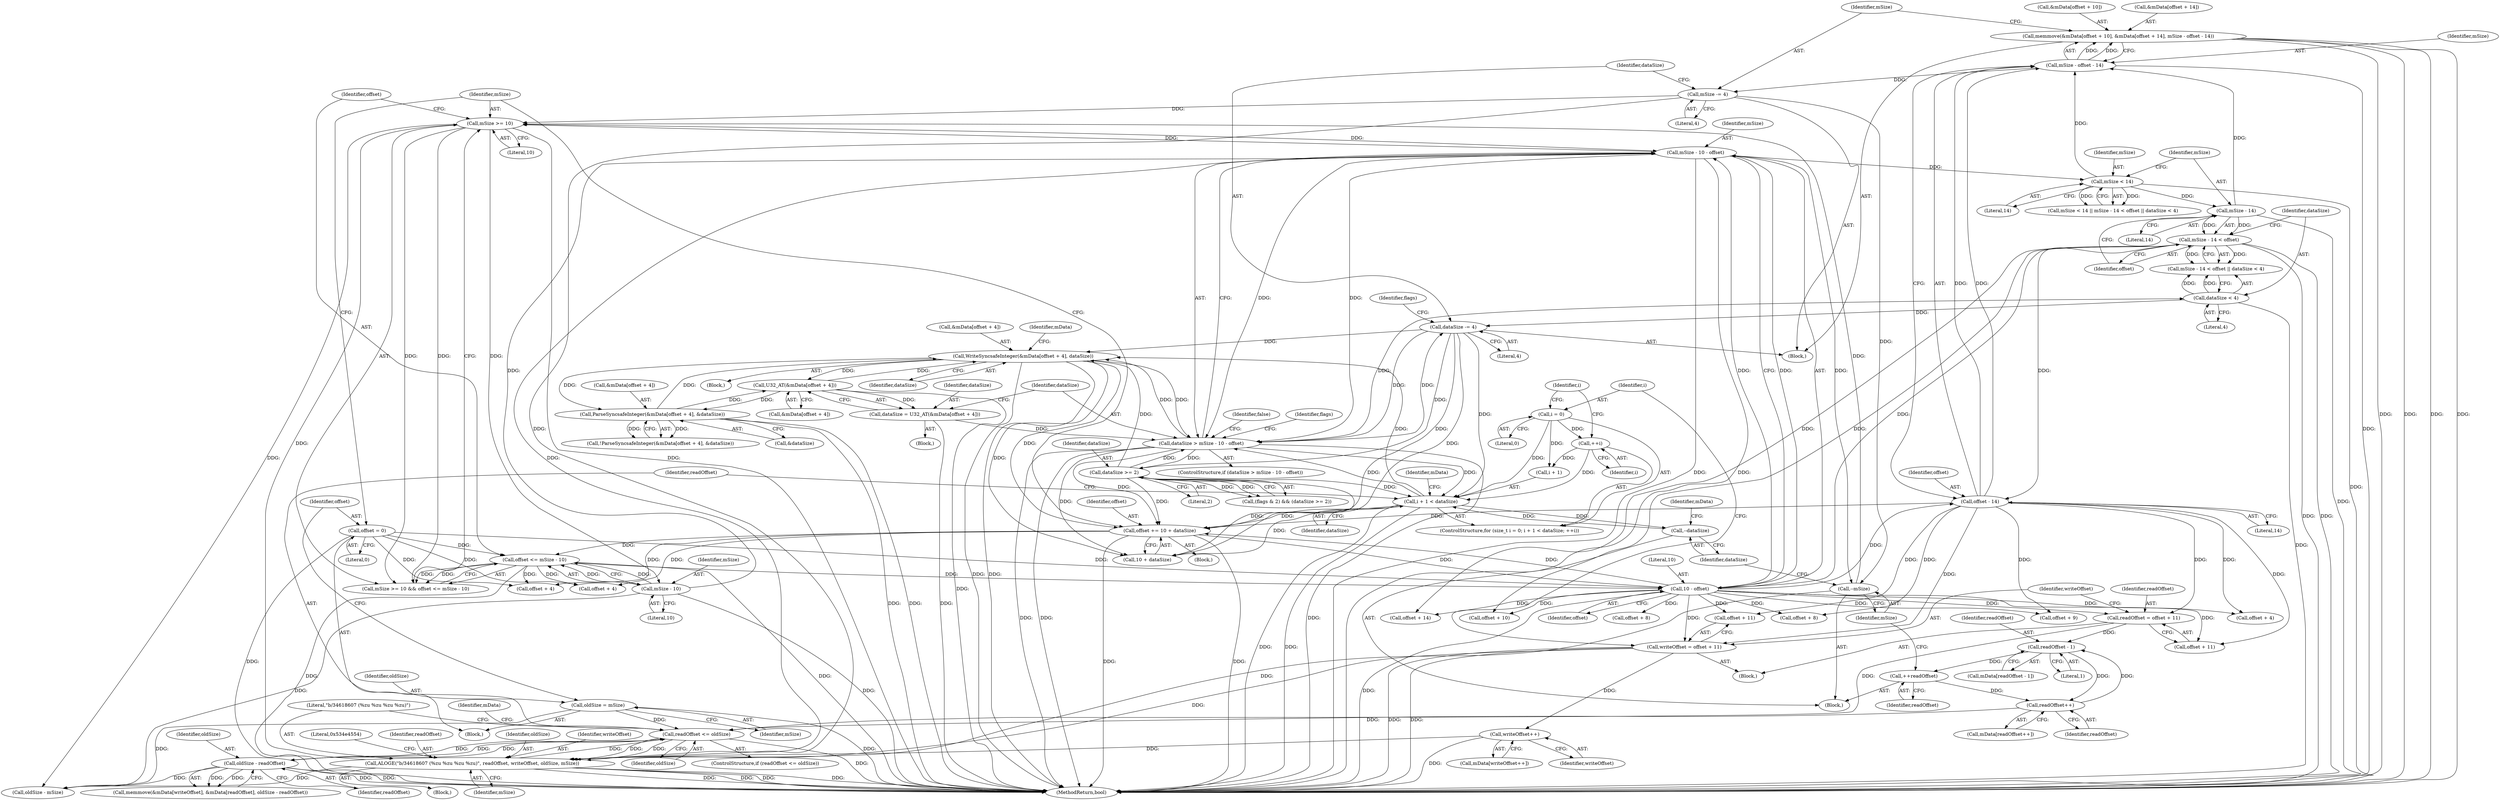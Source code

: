digraph "0_Android_6f1d990ce0f116a205f467d9eb2082795e33872b@API" {
"1000208" [label="(Call,memmove(&mData[offset + 10], &mData[offset + 14], mSize - offset - 14))"];
"1000221" [label="(Call,mSize - offset - 14)"];
"1000193" [label="(Call,mSize < 14)"];
"1000164" [label="(Call,mSize - 10 - offset)"];
"1000113" [label="(Call,mSize >= 10)"];
"1000226" [label="(Call,mSize -= 4)"];
"1000286" [label="(Call,--mSize)"];
"1000318" [label="(Call,ALOGE(\"b/34618607 (%zu %zu %zu %zu)\", readOffset, writeOffset, oldSize, mSize))"];
"1000300" [label="(Call,readOffset <= oldSize)"];
"1000297" [label="(Call,readOffset++)"];
"1000284" [label="(Call,++readOffset)"];
"1000274" [label="(Call,readOffset - 1)"];
"1000245" [label="(Call,readOffset = offset + 11)"];
"1000223" [label="(Call,offset - 14)"];
"1000197" [label="(Call,mSize - 14 < offset)"];
"1000198" [label="(Call,mSize - 14)"];
"1000166" [label="(Call,10 - offset)"];
"1000116" [label="(Call,offset <= mSize - 10)"];
"1000363" [label="(Call,offset += 10 + dataSize)"];
"1000337" [label="(Call,WriteSyncsafeInteger(&mData[offset + 4], dataSize))"];
"1000139" [label="(Call,U32_AT(&mData[offset + 4]))"];
"1000149" [label="(Call,ParseSyncsafeInteger(&mData[offset + 4], &dataSize))"];
"1000261" [label="(Call,i + 1 < dataSize)"];
"1000258" [label="(Call,i = 0)"];
"1000266" [label="(Call,++i)"];
"1000288" [label="(Call,--dataSize)"];
"1000229" [label="(Call,dataSize -= 4)"];
"1000202" [label="(Call,dataSize < 4)"];
"1000162" [label="(Call,dataSize > mSize - 10 - offset)"];
"1000137" [label="(Call,dataSize = U32_AT(&mData[offset + 4]))"];
"1000240" [label="(Call,dataSize >= 2)"];
"1000108" [label="(Call,offset = 0)"];
"1000118" [label="(Call,mSize - 10)"];
"1000104" [label="(Call,oldSize = mSize)"];
"1000313" [label="(Call,oldSize - readOffset)"];
"1000293" [label="(Call,writeOffset++)"];
"1000251" [label="(Call,writeOffset = offset + 11)"];
"1000167" [label="(Literal,10)"];
"1000179" [label="(Call,offset + 8)"];
"1000168" [label="(Identifier,offset)"];
"1000223" [label="(Call,offset - 14)"];
"1000137" [label="(Call,dataSize = U32_AT(&mData[offset + 4]))"];
"1000143" [label="(Call,offset + 4)"];
"1000307" [label="(Identifier,mData)"];
"1000150" [label="(Call,&mData[offset + 4])"];
"1000156" [label="(Call,&dataSize)"];
"1000302" [label="(Identifier,oldSize)"];
"1000272" [label="(Call,mData[readOffset - 1])"];
"1000140" [label="(Call,&mData[offset + 4])"];
"1000162" [label="(Call,dataSize > mSize - 10 - offset)"];
"1000318" [label="(Call,ALOGE(\"b/34618607 (%zu %zu %zu %zu)\", readOffset, writeOffset, oldSize, mSize))"];
"1000110" [label="(Literal,0)"];
"1000196" [label="(Call,mSize - 14 < offset || dataSize < 4)"];
"1000319" [label="(Literal,\"b/34618607 (%zu %zu %zu %zu)\")"];
"1000230" [label="(Identifier,dataSize)"];
"1000212" [label="(Call,offset + 10)"];
"1000304" [label="(Call,memmove(&mData[writeOffset], &mData[readOffset], oldSize - readOffset))"];
"1000139" [label="(Call,U32_AT(&mData[offset + 4]))"];
"1000287" [label="(Identifier,mSize)"];
"1000348" [label="(Call,offset + 8)"];
"1000317" [label="(Block,)"];
"1000273" [label="(Identifier,mData)"];
"1000263" [label="(Identifier,i)"];
"1000193" [label="(Call,mSize < 14)"];
"1000199" [label="(Identifier,mSize)"];
"1000274" [label="(Call,readOffset - 1)"];
"1000323" [label="(Identifier,mSize)"];
"1000288" [label="(Call,--dataSize)"];
"1000226" [label="(Call,mSize -= 4)"];
"1000275" [label="(Identifier,readOffset)"];
"1000242" [label="(Literal,2)"];
"1000117" [label="(Identifier,offset)"];
"1000276" [label="(Literal,1)"];
"1000221" [label="(Call,mSize - offset - 14)"];
"1000298" [label="(Identifier,readOffset)"];
"1000285" [label="(Identifier,readOffset)"];
"1000120" [label="(Literal,10)"];
"1000337" [label="(Call,WriteSyncsafeInteger(&mData[offset + 4], dataSize))"];
"1000357" [label="(Call,offset + 9)"];
"1000106" [label="(Identifier,mSize)"];
"1000194" [label="(Identifier,mSize)"];
"1000325" [label="(Literal,0x534e4554)"];
"1000163" [label="(Identifier,dataSize)"];
"1000320" [label="(Identifier,readOffset)"];
"1000171" [label="(Identifier,false)"];
"1000190" [label="(Block,)"];
"1000231" [label="(Literal,4)"];
"1000322" [label="(Identifier,oldSize)"];
"1000247" [label="(Call,offset + 11)"];
"1000259" [label="(Identifier,i)"];
"1000299" [label="(ControlStructure,if (readOffset <= oldSize))"];
"1000265" [label="(Identifier,dataSize)"];
"1000192" [label="(Call,mSize < 14 || mSize - 14 < offset || dataSize < 4)"];
"1000202" [label="(Call,dataSize < 4)"];
"1000229" [label="(Call,dataSize -= 4)"];
"1000225" [label="(Literal,14)"];
"1000292" [label="(Identifier,mData)"];
"1000119" [label="(Identifier,mSize)"];
"1000215" [label="(Call,&mData[offset + 14])"];
"1000241" [label="(Identifier,dataSize)"];
"1000314" [label="(Identifier,oldSize)"];
"1000236" [label="(Call,(flags & 2) && (dataSize >= 2))"];
"1000108" [label="(Call,offset = 0)"];
"1000295" [label="(Call,mData[readOffset++])"];
"1000344" [label="(Identifier,dataSize)"];
"1000148" [label="(Call,!ParseSyncsafeInteger(&mData[offset + 4], &dataSize))"];
"1000208" [label="(Call,memmove(&mData[offset + 10], &mData[offset + 14], mSize - offset - 14))"];
"1000138" [label="(Identifier,dataSize)"];
"1000266" [label="(Call,++i)"];
"1000261" [label="(Call,i + 1 < dataSize)"];
"1000267" [label="(Identifier,i)"];
"1000243" [label="(Block,)"];
"1000233" [label="(Identifier,flags)"];
"1000102" [label="(Block,)"];
"1000118" [label="(Call,mSize - 10)"];
"1000374" [label="(Call,oldSize - mSize)"];
"1000201" [label="(Identifier,offset)"];
"1000262" [label="(Call,i + 1)"];
"1000336" [label="(Block,)"];
"1000136" [label="(Block,)"];
"1000166" [label="(Call,10 - offset)"];
"1000240" [label="(Call,dataSize >= 2)"];
"1000114" [label="(Identifier,mSize)"];
"1000209" [label="(Call,&mData[offset + 10])"];
"1000109" [label="(Identifier,offset)"];
"1000113" [label="(Call,mSize >= 10)"];
"1000365" [label="(Call,10 + dataSize)"];
"1000347" [label="(Identifier,mData)"];
"1000379" [label="(MethodReturn,bool)"];
"1000246" [label="(Identifier,readOffset)"];
"1000363" [label="(Call,offset += 10 + dataSize)"];
"1000105" [label="(Identifier,oldSize)"];
"1000253" [label="(Call,offset + 11)"];
"1000164" [label="(Call,mSize - 10 - offset)"];
"1000297" [label="(Call,readOffset++)"];
"1000112" [label="(Call,mSize >= 10 && offset <= mSize - 10)"];
"1000116" [label="(Call,offset <= mSize - 10)"];
"1000161" [label="(ControlStructure,if (dataSize > mSize - 10 - offset))"];
"1000204" [label="(Literal,4)"];
"1000289" [label="(Identifier,dataSize)"];
"1000315" [label="(Identifier,readOffset)"];
"1000284" [label="(Call,++readOffset)"];
"1000256" [label="(ControlStructure,for (size_t i = 0; i + 1 < dataSize; ++i))"];
"1000104" [label="(Call,oldSize = mSize)"];
"1000301" [label="(Identifier,readOffset)"];
"1000203" [label="(Identifier,dataSize)"];
"1000283" [label="(Block,)"];
"1000251" [label="(Call,writeOffset = offset + 11)"];
"1000153" [label="(Call,offset + 4)"];
"1000313" [label="(Call,oldSize - readOffset)"];
"1000198" [label="(Call,mSize - 14)"];
"1000364" [label="(Identifier,offset)"];
"1000174" [label="(Identifier,flags)"];
"1000115" [label="(Literal,10)"];
"1000224" [label="(Identifier,offset)"];
"1000321" [label="(Identifier,writeOffset)"];
"1000121" [label="(Block,)"];
"1000195" [label="(Literal,14)"];
"1000165" [label="(Identifier,mSize)"];
"1000222" [label="(Identifier,mSize)"];
"1000200" [label="(Literal,14)"];
"1000294" [label="(Identifier,writeOffset)"];
"1000218" [label="(Call,offset + 14)"];
"1000341" [label="(Call,offset + 4)"];
"1000228" [label="(Literal,4)"];
"1000338" [label="(Call,&mData[offset + 4])"];
"1000258" [label="(Call,i = 0)"];
"1000149" [label="(Call,ParseSyncsafeInteger(&mData[offset + 4], &dataSize))"];
"1000286" [label="(Call,--mSize)"];
"1000252" [label="(Identifier,writeOffset)"];
"1000293" [label="(Call,writeOffset++)"];
"1000291" [label="(Call,mData[writeOffset++])"];
"1000245" [label="(Call,readOffset = offset + 11)"];
"1000300" [label="(Call,readOffset <= oldSize)"];
"1000260" [label="(Literal,0)"];
"1000197" [label="(Call,mSize - 14 < offset)"];
"1000227" [label="(Identifier,mSize)"];
"1000208" -> "1000190"  [label="AST: "];
"1000208" -> "1000221"  [label="CFG: "];
"1000209" -> "1000208"  [label="AST: "];
"1000215" -> "1000208"  [label="AST: "];
"1000221" -> "1000208"  [label="AST: "];
"1000227" -> "1000208"  [label="CFG: "];
"1000208" -> "1000379"  [label="DDG: "];
"1000208" -> "1000379"  [label="DDG: "];
"1000208" -> "1000379"  [label="DDG: "];
"1000208" -> "1000379"  [label="DDG: "];
"1000221" -> "1000208"  [label="DDG: "];
"1000221" -> "1000208"  [label="DDG: "];
"1000221" -> "1000223"  [label="CFG: "];
"1000222" -> "1000221"  [label="AST: "];
"1000223" -> "1000221"  [label="AST: "];
"1000221" -> "1000379"  [label="DDG: "];
"1000193" -> "1000221"  [label="DDG: "];
"1000198" -> "1000221"  [label="DDG: "];
"1000223" -> "1000221"  [label="DDG: "];
"1000223" -> "1000221"  [label="DDG: "];
"1000221" -> "1000226"  [label="DDG: "];
"1000193" -> "1000192"  [label="AST: "];
"1000193" -> "1000195"  [label="CFG: "];
"1000194" -> "1000193"  [label="AST: "];
"1000195" -> "1000193"  [label="AST: "];
"1000199" -> "1000193"  [label="CFG: "];
"1000192" -> "1000193"  [label="CFG: "];
"1000193" -> "1000379"  [label="DDG: "];
"1000193" -> "1000192"  [label="DDG: "];
"1000193" -> "1000192"  [label="DDG: "];
"1000164" -> "1000193"  [label="DDG: "];
"1000193" -> "1000198"  [label="DDG: "];
"1000164" -> "1000162"  [label="AST: "];
"1000164" -> "1000166"  [label="CFG: "];
"1000165" -> "1000164"  [label="AST: "];
"1000166" -> "1000164"  [label="AST: "];
"1000162" -> "1000164"  [label="CFG: "];
"1000164" -> "1000379"  [label="DDG: "];
"1000164" -> "1000379"  [label="DDG: "];
"1000164" -> "1000113"  [label="DDG: "];
"1000164" -> "1000162"  [label="DDG: "];
"1000164" -> "1000162"  [label="DDG: "];
"1000113" -> "1000164"  [label="DDG: "];
"1000118" -> "1000164"  [label="DDG: "];
"1000166" -> "1000164"  [label="DDG: "];
"1000166" -> "1000164"  [label="DDG: "];
"1000164" -> "1000286"  [label="DDG: "];
"1000164" -> "1000318"  [label="DDG: "];
"1000113" -> "1000112"  [label="AST: "];
"1000113" -> "1000115"  [label="CFG: "];
"1000114" -> "1000113"  [label="AST: "];
"1000115" -> "1000113"  [label="AST: "];
"1000117" -> "1000113"  [label="CFG: "];
"1000112" -> "1000113"  [label="CFG: "];
"1000113" -> "1000379"  [label="DDG: "];
"1000113" -> "1000112"  [label="DDG: "];
"1000113" -> "1000112"  [label="DDG: "];
"1000226" -> "1000113"  [label="DDG: "];
"1000286" -> "1000113"  [label="DDG: "];
"1000318" -> "1000113"  [label="DDG: "];
"1000113" -> "1000118"  [label="DDG: "];
"1000113" -> "1000374"  [label="DDG: "];
"1000226" -> "1000190"  [label="AST: "];
"1000226" -> "1000228"  [label="CFG: "];
"1000227" -> "1000226"  [label="AST: "];
"1000228" -> "1000226"  [label="AST: "];
"1000230" -> "1000226"  [label="CFG: "];
"1000226" -> "1000286"  [label="DDG: "];
"1000226" -> "1000318"  [label="DDG: "];
"1000286" -> "1000283"  [label="AST: "];
"1000286" -> "1000287"  [label="CFG: "];
"1000287" -> "1000286"  [label="AST: "];
"1000289" -> "1000286"  [label="CFG: "];
"1000286" -> "1000318"  [label="DDG: "];
"1000318" -> "1000317"  [label="AST: "];
"1000318" -> "1000323"  [label="CFG: "];
"1000319" -> "1000318"  [label="AST: "];
"1000320" -> "1000318"  [label="AST: "];
"1000321" -> "1000318"  [label="AST: "];
"1000322" -> "1000318"  [label="AST: "];
"1000323" -> "1000318"  [label="AST: "];
"1000325" -> "1000318"  [label="CFG: "];
"1000318" -> "1000379"  [label="DDG: "];
"1000318" -> "1000379"  [label="DDG: "];
"1000318" -> "1000379"  [label="DDG: "];
"1000318" -> "1000379"  [label="DDG: "];
"1000318" -> "1000300"  [label="DDG: "];
"1000300" -> "1000318"  [label="DDG: "];
"1000300" -> "1000318"  [label="DDG: "];
"1000293" -> "1000318"  [label="DDG: "];
"1000251" -> "1000318"  [label="DDG: "];
"1000318" -> "1000374"  [label="DDG: "];
"1000300" -> "1000299"  [label="AST: "];
"1000300" -> "1000302"  [label="CFG: "];
"1000301" -> "1000300"  [label="AST: "];
"1000302" -> "1000300"  [label="AST: "];
"1000307" -> "1000300"  [label="CFG: "];
"1000319" -> "1000300"  [label="CFG: "];
"1000300" -> "1000379"  [label="DDG: "];
"1000297" -> "1000300"  [label="DDG: "];
"1000245" -> "1000300"  [label="DDG: "];
"1000104" -> "1000300"  [label="DDG: "];
"1000313" -> "1000300"  [label="DDG: "];
"1000300" -> "1000313"  [label="DDG: "];
"1000300" -> "1000313"  [label="DDG: "];
"1000297" -> "1000295"  [label="AST: "];
"1000297" -> "1000298"  [label="CFG: "];
"1000298" -> "1000297"  [label="AST: "];
"1000295" -> "1000297"  [label="CFG: "];
"1000297" -> "1000274"  [label="DDG: "];
"1000284" -> "1000297"  [label="DDG: "];
"1000274" -> "1000297"  [label="DDG: "];
"1000284" -> "1000283"  [label="AST: "];
"1000284" -> "1000285"  [label="CFG: "];
"1000285" -> "1000284"  [label="AST: "];
"1000287" -> "1000284"  [label="CFG: "];
"1000274" -> "1000284"  [label="DDG: "];
"1000274" -> "1000272"  [label="AST: "];
"1000274" -> "1000276"  [label="CFG: "];
"1000275" -> "1000274"  [label="AST: "];
"1000276" -> "1000274"  [label="AST: "];
"1000272" -> "1000274"  [label="CFG: "];
"1000245" -> "1000274"  [label="DDG: "];
"1000245" -> "1000243"  [label="AST: "];
"1000245" -> "1000247"  [label="CFG: "];
"1000246" -> "1000245"  [label="AST: "];
"1000247" -> "1000245"  [label="AST: "];
"1000252" -> "1000245"  [label="CFG: "];
"1000223" -> "1000245"  [label="DDG: "];
"1000166" -> "1000245"  [label="DDG: "];
"1000223" -> "1000225"  [label="CFG: "];
"1000224" -> "1000223"  [label="AST: "];
"1000225" -> "1000223"  [label="AST: "];
"1000197" -> "1000223"  [label="DDG: "];
"1000166" -> "1000223"  [label="DDG: "];
"1000223" -> "1000247"  [label="DDG: "];
"1000223" -> "1000251"  [label="DDG: "];
"1000223" -> "1000253"  [label="DDG: "];
"1000223" -> "1000341"  [label="DDG: "];
"1000223" -> "1000348"  [label="DDG: "];
"1000223" -> "1000357"  [label="DDG: "];
"1000223" -> "1000363"  [label="DDG: "];
"1000197" -> "1000196"  [label="AST: "];
"1000197" -> "1000201"  [label="CFG: "];
"1000198" -> "1000197"  [label="AST: "];
"1000201" -> "1000197"  [label="AST: "];
"1000203" -> "1000197"  [label="CFG: "];
"1000196" -> "1000197"  [label="CFG: "];
"1000197" -> "1000379"  [label="DDG: "];
"1000197" -> "1000379"  [label="DDG: "];
"1000197" -> "1000196"  [label="DDG: "];
"1000197" -> "1000196"  [label="DDG: "];
"1000198" -> "1000197"  [label="DDG: "];
"1000198" -> "1000197"  [label="DDG: "];
"1000166" -> "1000197"  [label="DDG: "];
"1000197" -> "1000212"  [label="DDG: "];
"1000197" -> "1000218"  [label="DDG: "];
"1000198" -> "1000200"  [label="CFG: "];
"1000199" -> "1000198"  [label="AST: "];
"1000200" -> "1000198"  [label="AST: "];
"1000201" -> "1000198"  [label="CFG: "];
"1000198" -> "1000379"  [label="DDG: "];
"1000166" -> "1000168"  [label="CFG: "];
"1000167" -> "1000166"  [label="AST: "];
"1000168" -> "1000166"  [label="AST: "];
"1000166" -> "1000379"  [label="DDG: "];
"1000116" -> "1000166"  [label="DDG: "];
"1000363" -> "1000166"  [label="DDG: "];
"1000108" -> "1000166"  [label="DDG: "];
"1000166" -> "1000179"  [label="DDG: "];
"1000166" -> "1000212"  [label="DDG: "];
"1000166" -> "1000218"  [label="DDG: "];
"1000166" -> "1000247"  [label="DDG: "];
"1000166" -> "1000251"  [label="DDG: "];
"1000166" -> "1000253"  [label="DDG: "];
"1000166" -> "1000341"  [label="DDG: "];
"1000166" -> "1000348"  [label="DDG: "];
"1000166" -> "1000357"  [label="DDG: "];
"1000166" -> "1000363"  [label="DDG: "];
"1000116" -> "1000112"  [label="AST: "];
"1000116" -> "1000118"  [label="CFG: "];
"1000117" -> "1000116"  [label="AST: "];
"1000118" -> "1000116"  [label="AST: "];
"1000112" -> "1000116"  [label="CFG: "];
"1000116" -> "1000379"  [label="DDG: "];
"1000116" -> "1000379"  [label="DDG: "];
"1000116" -> "1000112"  [label="DDG: "];
"1000116" -> "1000112"  [label="DDG: "];
"1000363" -> "1000116"  [label="DDG: "];
"1000108" -> "1000116"  [label="DDG: "];
"1000118" -> "1000116"  [label="DDG: "];
"1000118" -> "1000116"  [label="DDG: "];
"1000116" -> "1000143"  [label="DDG: "];
"1000116" -> "1000153"  [label="DDG: "];
"1000363" -> "1000121"  [label="AST: "];
"1000363" -> "1000365"  [label="CFG: "];
"1000364" -> "1000363"  [label="AST: "];
"1000365" -> "1000363"  [label="AST: "];
"1000114" -> "1000363"  [label="CFG: "];
"1000363" -> "1000379"  [label="DDG: "];
"1000363" -> "1000379"  [label="DDG: "];
"1000363" -> "1000143"  [label="DDG: "];
"1000363" -> "1000153"  [label="DDG: "];
"1000337" -> "1000363"  [label="DDG: "];
"1000261" -> "1000363"  [label="DDG: "];
"1000229" -> "1000363"  [label="DDG: "];
"1000162" -> "1000363"  [label="DDG: "];
"1000240" -> "1000363"  [label="DDG: "];
"1000337" -> "1000336"  [label="AST: "];
"1000337" -> "1000344"  [label="CFG: "];
"1000338" -> "1000337"  [label="AST: "];
"1000344" -> "1000337"  [label="AST: "];
"1000347" -> "1000337"  [label="CFG: "];
"1000337" -> "1000379"  [label="DDG: "];
"1000337" -> "1000379"  [label="DDG: "];
"1000337" -> "1000139"  [label="DDG: "];
"1000337" -> "1000149"  [label="DDG: "];
"1000337" -> "1000162"  [label="DDG: "];
"1000139" -> "1000337"  [label="DDG: "];
"1000149" -> "1000337"  [label="DDG: "];
"1000261" -> "1000337"  [label="DDG: "];
"1000229" -> "1000337"  [label="DDG: "];
"1000162" -> "1000337"  [label="DDG: "];
"1000240" -> "1000337"  [label="DDG: "];
"1000337" -> "1000365"  [label="DDG: "];
"1000139" -> "1000137"  [label="AST: "];
"1000139" -> "1000140"  [label="CFG: "];
"1000140" -> "1000139"  [label="AST: "];
"1000137" -> "1000139"  [label="CFG: "];
"1000139" -> "1000379"  [label="DDG: "];
"1000139" -> "1000137"  [label="DDG: "];
"1000149" -> "1000139"  [label="DDG: "];
"1000139" -> "1000149"  [label="DDG: "];
"1000149" -> "1000148"  [label="AST: "];
"1000149" -> "1000156"  [label="CFG: "];
"1000150" -> "1000149"  [label="AST: "];
"1000156" -> "1000149"  [label="AST: "];
"1000148" -> "1000149"  [label="CFG: "];
"1000149" -> "1000379"  [label="DDG: "];
"1000149" -> "1000379"  [label="DDG: "];
"1000149" -> "1000148"  [label="DDG: "];
"1000149" -> "1000148"  [label="DDG: "];
"1000261" -> "1000256"  [label="AST: "];
"1000261" -> "1000265"  [label="CFG: "];
"1000262" -> "1000261"  [label="AST: "];
"1000265" -> "1000261"  [label="AST: "];
"1000273" -> "1000261"  [label="CFG: "];
"1000301" -> "1000261"  [label="CFG: "];
"1000261" -> "1000379"  [label="DDG: "];
"1000261" -> "1000379"  [label="DDG: "];
"1000261" -> "1000162"  [label="DDG: "];
"1000258" -> "1000261"  [label="DDG: "];
"1000266" -> "1000261"  [label="DDG: "];
"1000288" -> "1000261"  [label="DDG: "];
"1000229" -> "1000261"  [label="DDG: "];
"1000162" -> "1000261"  [label="DDG: "];
"1000240" -> "1000261"  [label="DDG: "];
"1000261" -> "1000288"  [label="DDG: "];
"1000261" -> "1000365"  [label="DDG: "];
"1000258" -> "1000256"  [label="AST: "];
"1000258" -> "1000260"  [label="CFG: "];
"1000259" -> "1000258"  [label="AST: "];
"1000260" -> "1000258"  [label="AST: "];
"1000263" -> "1000258"  [label="CFG: "];
"1000258" -> "1000262"  [label="DDG: "];
"1000258" -> "1000266"  [label="DDG: "];
"1000266" -> "1000256"  [label="AST: "];
"1000266" -> "1000267"  [label="CFG: "];
"1000267" -> "1000266"  [label="AST: "];
"1000263" -> "1000266"  [label="CFG: "];
"1000266" -> "1000262"  [label="DDG: "];
"1000288" -> "1000283"  [label="AST: "];
"1000288" -> "1000289"  [label="CFG: "];
"1000289" -> "1000288"  [label="AST: "];
"1000292" -> "1000288"  [label="CFG: "];
"1000229" -> "1000190"  [label="AST: "];
"1000229" -> "1000231"  [label="CFG: "];
"1000230" -> "1000229"  [label="AST: "];
"1000231" -> "1000229"  [label="AST: "];
"1000233" -> "1000229"  [label="CFG: "];
"1000229" -> "1000162"  [label="DDG: "];
"1000202" -> "1000229"  [label="DDG: "];
"1000162" -> "1000229"  [label="DDG: "];
"1000229" -> "1000240"  [label="DDG: "];
"1000229" -> "1000365"  [label="DDG: "];
"1000202" -> "1000196"  [label="AST: "];
"1000202" -> "1000204"  [label="CFG: "];
"1000203" -> "1000202"  [label="AST: "];
"1000204" -> "1000202"  [label="AST: "];
"1000196" -> "1000202"  [label="CFG: "];
"1000202" -> "1000379"  [label="DDG: "];
"1000202" -> "1000196"  [label="DDG: "];
"1000202" -> "1000196"  [label="DDG: "];
"1000162" -> "1000202"  [label="DDG: "];
"1000162" -> "1000161"  [label="AST: "];
"1000163" -> "1000162"  [label="AST: "];
"1000171" -> "1000162"  [label="CFG: "];
"1000174" -> "1000162"  [label="CFG: "];
"1000162" -> "1000379"  [label="DDG: "];
"1000162" -> "1000379"  [label="DDG: "];
"1000162" -> "1000379"  [label="DDG: "];
"1000137" -> "1000162"  [label="DDG: "];
"1000240" -> "1000162"  [label="DDG: "];
"1000162" -> "1000240"  [label="DDG: "];
"1000162" -> "1000365"  [label="DDG: "];
"1000137" -> "1000136"  [label="AST: "];
"1000138" -> "1000137"  [label="AST: "];
"1000163" -> "1000137"  [label="CFG: "];
"1000137" -> "1000379"  [label="DDG: "];
"1000240" -> "1000236"  [label="AST: "];
"1000240" -> "1000242"  [label="CFG: "];
"1000241" -> "1000240"  [label="AST: "];
"1000242" -> "1000240"  [label="AST: "];
"1000236" -> "1000240"  [label="CFG: "];
"1000240" -> "1000236"  [label="DDG: "];
"1000240" -> "1000236"  [label="DDG: "];
"1000240" -> "1000365"  [label="DDG: "];
"1000108" -> "1000102"  [label="AST: "];
"1000108" -> "1000110"  [label="CFG: "];
"1000109" -> "1000108"  [label="AST: "];
"1000110" -> "1000108"  [label="AST: "];
"1000114" -> "1000108"  [label="CFG: "];
"1000108" -> "1000379"  [label="DDG: "];
"1000108" -> "1000143"  [label="DDG: "];
"1000108" -> "1000153"  [label="DDG: "];
"1000118" -> "1000120"  [label="CFG: "];
"1000119" -> "1000118"  [label="AST: "];
"1000120" -> "1000118"  [label="AST: "];
"1000118" -> "1000379"  [label="DDG: "];
"1000118" -> "1000374"  [label="DDG: "];
"1000104" -> "1000102"  [label="AST: "];
"1000104" -> "1000106"  [label="CFG: "];
"1000105" -> "1000104"  [label="AST: "];
"1000106" -> "1000104"  [label="AST: "];
"1000109" -> "1000104"  [label="CFG: "];
"1000104" -> "1000379"  [label="DDG: "];
"1000104" -> "1000374"  [label="DDG: "];
"1000313" -> "1000304"  [label="AST: "];
"1000313" -> "1000315"  [label="CFG: "];
"1000314" -> "1000313"  [label="AST: "];
"1000315" -> "1000313"  [label="AST: "];
"1000304" -> "1000313"  [label="CFG: "];
"1000313" -> "1000379"  [label="DDG: "];
"1000313" -> "1000379"  [label="DDG: "];
"1000313" -> "1000304"  [label="DDG: "];
"1000313" -> "1000304"  [label="DDG: "];
"1000313" -> "1000374"  [label="DDG: "];
"1000293" -> "1000291"  [label="AST: "];
"1000293" -> "1000294"  [label="CFG: "];
"1000294" -> "1000293"  [label="AST: "];
"1000291" -> "1000293"  [label="CFG: "];
"1000293" -> "1000379"  [label="DDG: "];
"1000251" -> "1000293"  [label="DDG: "];
"1000251" -> "1000243"  [label="AST: "];
"1000251" -> "1000253"  [label="CFG: "];
"1000252" -> "1000251"  [label="AST: "];
"1000253" -> "1000251"  [label="AST: "];
"1000259" -> "1000251"  [label="CFG: "];
"1000251" -> "1000379"  [label="DDG: "];
"1000251" -> "1000379"  [label="DDG: "];
}
